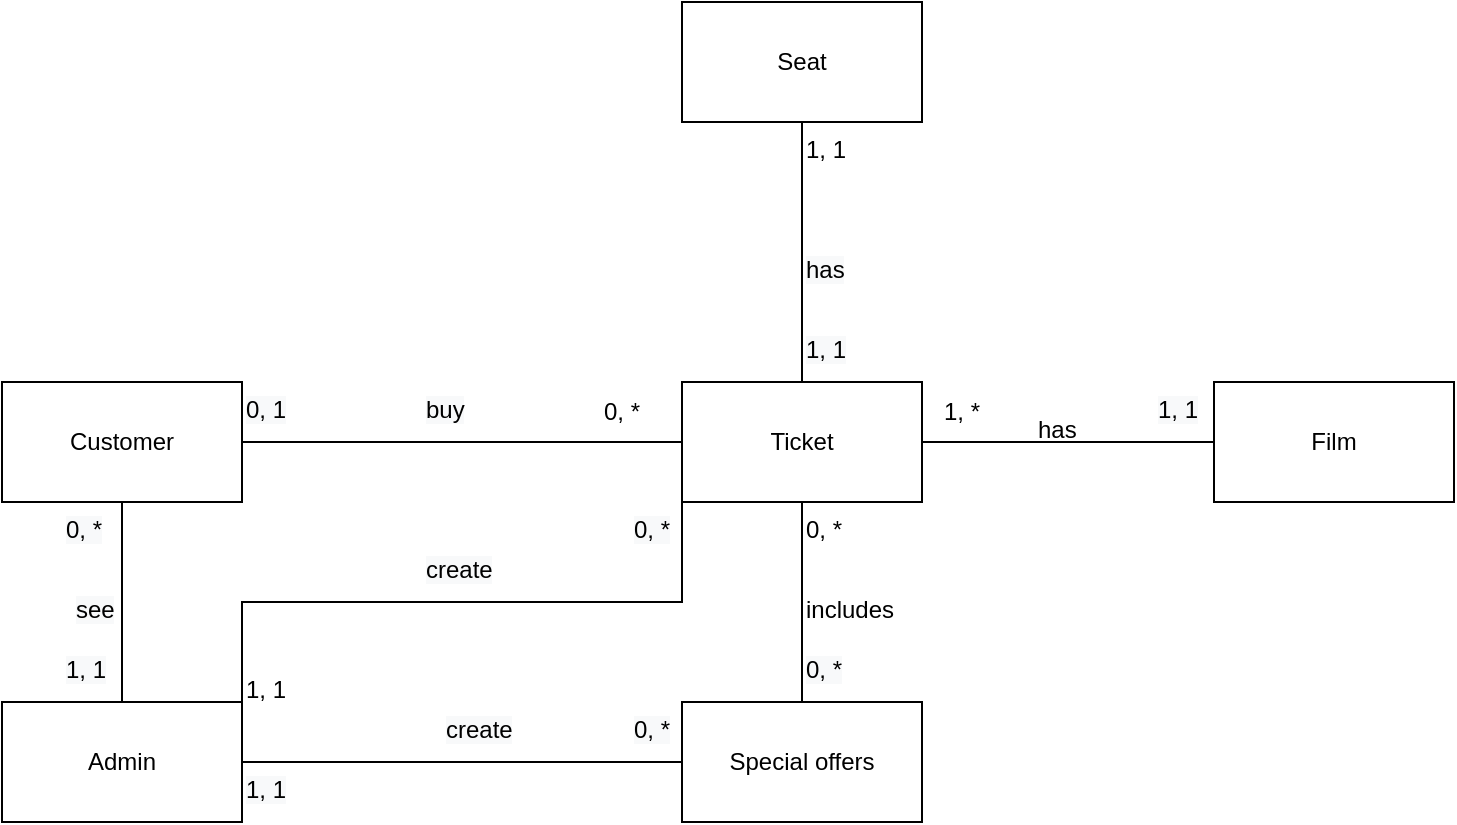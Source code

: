 <mxfile version="16.5.1" type="device"><diagram id="bgZSmUxnMv3xTf4iCcyl" name="Seite-1"><mxGraphModel dx="1038" dy="641" grid="1" gridSize="10" guides="1" tooltips="1" connect="1" arrows="1" fold="1" page="1" pageScale="1" pageWidth="827" pageHeight="1169" math="0" shadow="0"><root><mxCell id="0"/><mxCell id="1" parent="0"/><mxCell id="ZSrKk3e1BJgpxCZ2Pu-t-5" style="edgeStyle=orthogonalEdgeStyle;rounded=0;orthogonalLoop=1;jettySize=auto;html=1;exitX=1;exitY=0.5;exitDx=0;exitDy=0;entryX=0;entryY=0.5;entryDx=0;entryDy=0;endArrow=none;endFill=0;" edge="1" parent="1" source="ZSrKk3e1BJgpxCZ2Pu-t-1" target="ZSrKk3e1BJgpxCZ2Pu-t-2"><mxGeometry relative="1" as="geometry"/></mxCell><mxCell id="ZSrKk3e1BJgpxCZ2Pu-t-1" value="Customer" style="rounded=0;whiteSpace=wrap;html=1;" vertex="1" parent="1"><mxGeometry x="84" y="200" width="120" height="60" as="geometry"/></mxCell><mxCell id="ZSrKk3e1BJgpxCZ2Pu-t-6" style="edgeStyle=orthogonalEdgeStyle;rounded=0;orthogonalLoop=1;jettySize=auto;html=1;exitX=0.5;exitY=1;exitDx=0;exitDy=0;entryX=0.5;entryY=0;entryDx=0;entryDy=0;endArrow=none;endFill=0;" edge="1" parent="1" source="ZSrKk3e1BJgpxCZ2Pu-t-2" target="ZSrKk3e1BJgpxCZ2Pu-t-4"><mxGeometry relative="1" as="geometry"/></mxCell><mxCell id="ZSrKk3e1BJgpxCZ2Pu-t-2" value="Ticket" style="rounded=0;whiteSpace=wrap;html=1;" vertex="1" parent="1"><mxGeometry x="424" y="200" width="120" height="60" as="geometry"/></mxCell><mxCell id="ZSrKk3e1BJgpxCZ2Pu-t-7" style="edgeStyle=orthogonalEdgeStyle;rounded=0;orthogonalLoop=1;jettySize=auto;html=1;exitX=0.5;exitY=0;exitDx=0;exitDy=0;entryX=0.5;entryY=1;entryDx=0;entryDy=0;endArrow=none;endFill=0;" edge="1" parent="1" source="ZSrKk3e1BJgpxCZ2Pu-t-3" target="ZSrKk3e1BJgpxCZ2Pu-t-1"><mxGeometry relative="1" as="geometry"/></mxCell><mxCell id="ZSrKk3e1BJgpxCZ2Pu-t-8" style="edgeStyle=orthogonalEdgeStyle;rounded=0;orthogonalLoop=1;jettySize=auto;html=1;exitX=1;exitY=0;exitDx=0;exitDy=0;entryX=0;entryY=1;entryDx=0;entryDy=0;endArrow=none;endFill=0;" edge="1" parent="1" source="ZSrKk3e1BJgpxCZ2Pu-t-3" target="ZSrKk3e1BJgpxCZ2Pu-t-2"><mxGeometry relative="1" as="geometry"/></mxCell><mxCell id="ZSrKk3e1BJgpxCZ2Pu-t-9" style="edgeStyle=orthogonalEdgeStyle;rounded=0;orthogonalLoop=1;jettySize=auto;html=1;exitX=1;exitY=0.5;exitDx=0;exitDy=0;entryX=0;entryY=0.5;entryDx=0;entryDy=0;endArrow=none;endFill=0;" edge="1" parent="1" source="ZSrKk3e1BJgpxCZ2Pu-t-3" target="ZSrKk3e1BJgpxCZ2Pu-t-4"><mxGeometry relative="1" as="geometry"/></mxCell><mxCell id="ZSrKk3e1BJgpxCZ2Pu-t-3" value="Admin" style="rounded=0;whiteSpace=wrap;html=1;" vertex="1" parent="1"><mxGeometry x="84" y="360" width="120" height="60" as="geometry"/></mxCell><mxCell id="ZSrKk3e1BJgpxCZ2Pu-t-4" value="Special offers" style="rounded=0;whiteSpace=wrap;html=1;" vertex="1" parent="1"><mxGeometry x="424" y="360" width="120" height="60" as="geometry"/></mxCell><mxCell id="ZSrKk3e1BJgpxCZ2Pu-t-10" value="0, *" style="text;html=1;strokeColor=none;fillColor=none;align=center;verticalAlign=middle;whiteSpace=wrap;rounded=0;" vertex="1" parent="1"><mxGeometry x="364" y="200" width="60" height="30" as="geometry"/></mxCell><mxCell id="ZSrKk3e1BJgpxCZ2Pu-t-11" value="&lt;span style=&quot;color: rgb(0 , 0 , 0) ; font-family: &amp;#34;helvetica&amp;#34; ; font-size: 12px ; font-style: normal ; font-weight: 400 ; letter-spacing: normal ; text-align: center ; text-indent: 0px ; text-transform: none ; word-spacing: 0px ; background-color: rgb(248 , 249 , 250) ; display: inline ; float: none&quot;&gt;0, 1&lt;/span&gt;" style="text;whiteSpace=wrap;html=1;" vertex="1" parent="1"><mxGeometry x="204" y="200" width="40" height="30" as="geometry"/></mxCell><mxCell id="ZSrKk3e1BJgpxCZ2Pu-t-12" value="&lt;span style=&quot;color: rgb(0, 0, 0); font-family: helvetica; font-size: 12px; font-style: normal; font-weight: 400; letter-spacing: normal; text-align: center; text-indent: 0px; text-transform: none; word-spacing: 0px; background-color: rgb(248, 249, 250); display: inline; float: none;&quot;&gt;0, *&lt;/span&gt;" style="text;whiteSpace=wrap;html=1;" vertex="1" parent="1"><mxGeometry x="484" y="330" width="40" height="30" as="geometry"/></mxCell><mxCell id="ZSrKk3e1BJgpxCZ2Pu-t-13" value="&lt;div style=&quot;text-align: center&quot;&gt;&lt;span&gt;&lt;font face=&quot;helvetica&quot;&gt;0, *&lt;/font&gt;&lt;/span&gt;&lt;/div&gt;" style="text;whiteSpace=wrap;html=1;" vertex="1" parent="1"><mxGeometry x="484" y="260" width="40" height="30" as="geometry"/></mxCell><mxCell id="ZSrKk3e1BJgpxCZ2Pu-t-14" value="&lt;span style=&quot;color: rgb(0, 0, 0); font-family: helvetica; font-size: 12px; font-style: normal; font-weight: 400; letter-spacing: normal; text-align: center; text-indent: 0px; text-transform: none; word-spacing: 0px; background-color: rgb(248, 249, 250); display: inline; float: none;&quot;&gt;0, *&lt;/span&gt;" style="text;whiteSpace=wrap;html=1;" vertex="1" parent="1"><mxGeometry x="398" y="260" width="40" height="30" as="geometry"/></mxCell><mxCell id="ZSrKk3e1BJgpxCZ2Pu-t-15" value="&lt;span style=&quot;font-family: &amp;#34;helvetica&amp;#34; ; text-align: center&quot;&gt;1, 1&lt;/span&gt;" style="text;whiteSpace=wrap;html=1;" vertex="1" parent="1"><mxGeometry x="204" y="340" width="40" height="30" as="geometry"/></mxCell><mxCell id="ZSrKk3e1BJgpxCZ2Pu-t-16" value="&lt;span style=&quot;color: rgb(0, 0, 0); font-family: helvetica; font-size: 12px; font-style: normal; font-weight: 400; letter-spacing: normal; text-align: center; text-indent: 0px; text-transform: none; word-spacing: 0px; background-color: rgb(248, 249, 250); display: inline; float: none;&quot;&gt;1, 1&lt;/span&gt;" style="text;whiteSpace=wrap;html=1;" vertex="1" parent="1"><mxGeometry x="204" y="390" width="50" height="30" as="geometry"/></mxCell><mxCell id="ZSrKk3e1BJgpxCZ2Pu-t-17" value="&lt;span style=&quot;color: rgb(0, 0, 0); font-family: helvetica; font-size: 12px; font-style: normal; font-weight: 400; letter-spacing: normal; text-align: center; text-indent: 0px; text-transform: none; word-spacing: 0px; background-color: rgb(248, 249, 250); display: inline; float: none;&quot;&gt;1, 1&lt;/span&gt;" style="text;whiteSpace=wrap;html=1;" vertex="1" parent="1"><mxGeometry x="114" y="330" width="50" height="30" as="geometry"/></mxCell><mxCell id="ZSrKk3e1BJgpxCZ2Pu-t-18" value="&lt;span style=&quot;color: rgb(0, 0, 0); font-family: helvetica; font-size: 12px; font-style: normal; font-weight: 400; letter-spacing: normal; text-align: center; text-indent: 0px; text-transform: none; word-spacing: 0px; background-color: rgb(248, 249, 250); display: inline; float: none;&quot;&gt;0, *&lt;/span&gt;" style="text;whiteSpace=wrap;html=1;" vertex="1" parent="1"><mxGeometry x="114" y="260" width="40" height="30" as="geometry"/></mxCell><mxCell id="ZSrKk3e1BJgpxCZ2Pu-t-19" value="&lt;span style=&quot;color: rgb(0, 0, 0); font-family: helvetica; font-size: 12px; font-style: normal; font-weight: 400; letter-spacing: normal; text-align: center; text-indent: 0px; text-transform: none; word-spacing: 0px; background-color: rgb(248, 249, 250); display: inline; float: none;&quot;&gt;0, *&lt;/span&gt;" style="text;whiteSpace=wrap;html=1;" vertex="1" parent="1"><mxGeometry x="398" y="360" width="40" height="30" as="geometry"/></mxCell><mxCell id="ZSrKk3e1BJgpxCZ2Pu-t-20" value="&lt;span style=&quot;color: rgb(0 , 0 , 0) ; font-family: &amp;#34;helvetica&amp;#34; ; font-size: 12px ; font-style: normal ; font-weight: 400 ; letter-spacing: normal ; text-align: center ; text-indent: 0px ; text-transform: none ; word-spacing: 0px ; background-color: rgb(248 , 249 , 250) ; display: inline ; float: none&quot;&gt;buy&lt;/span&gt;" style="text;whiteSpace=wrap;html=1;" vertex="1" parent="1"><mxGeometry x="294" y="200" width="40" height="30" as="geometry"/></mxCell><mxCell id="ZSrKk3e1BJgpxCZ2Pu-t-21" value="&lt;span style=&quot;color: rgb(0 , 0 , 0) ; font-family: &amp;#34;helvetica&amp;#34; ; font-size: 12px ; font-style: normal ; font-weight: 400 ; letter-spacing: normal ; text-align: center ; text-indent: 0px ; text-transform: none ; word-spacing: 0px ; background-color: rgb(248 , 249 , 250) ; display: inline ; float: none&quot;&gt;create&lt;/span&gt;" style="text;whiteSpace=wrap;html=1;" vertex="1" parent="1"><mxGeometry x="294" y="280" width="40" height="30" as="geometry"/></mxCell><mxCell id="ZSrKk3e1BJgpxCZ2Pu-t-22" value="&lt;span style=&quot;color: rgb(0 , 0 , 0) ; font-family: &amp;#34;helvetica&amp;#34; ; font-size: 12px ; font-style: normal ; font-weight: 400 ; letter-spacing: normal ; text-align: center ; text-indent: 0px ; text-transform: none ; word-spacing: 0px ; background-color: rgb(248 , 249 , 250) ; display: inline ; float: none&quot;&gt;create&lt;/span&gt;" style="text;whiteSpace=wrap;html=1;" vertex="1" parent="1"><mxGeometry x="304" y="360" width="40" height="30" as="geometry"/></mxCell><mxCell id="ZSrKk3e1BJgpxCZ2Pu-t-23" value="&lt;span style=&quot;color: rgb(0 , 0 , 0) ; font-family: &amp;#34;helvetica&amp;#34; ; font-size: 12px ; font-style: normal ; font-weight: 400 ; letter-spacing: normal ; text-align: center ; text-indent: 0px ; text-transform: none ; word-spacing: 0px ; background-color: rgb(248 , 249 , 250) ; display: inline ; float: none&quot;&gt;see&lt;/span&gt;" style="text;whiteSpace=wrap;html=1;" vertex="1" parent="1"><mxGeometry x="119" y="300" width="40" height="30" as="geometry"/></mxCell><mxCell id="ZSrKk3e1BJgpxCZ2Pu-t-24" value="&lt;span style=&quot;font-family: &amp;#34;helvetica&amp;#34; ; text-align: center&quot;&gt;includes&lt;/span&gt;" style="text;whiteSpace=wrap;html=1;" vertex="1" parent="1"><mxGeometry x="484" y="300" width="40" height="30" as="geometry"/></mxCell><mxCell id="ZSrKk3e1BJgpxCZ2Pu-t-25" value="Film" style="rounded=0;whiteSpace=wrap;html=1;" vertex="1" parent="1"><mxGeometry x="690" y="200" width="120" height="60" as="geometry"/></mxCell><mxCell id="ZSrKk3e1BJgpxCZ2Pu-t-26" value="Seat" style="rounded=0;whiteSpace=wrap;html=1;" vertex="1" parent="1"><mxGeometry x="424" y="10" width="120" height="60" as="geometry"/></mxCell><mxCell id="ZSrKk3e1BJgpxCZ2Pu-t-27" value="" style="endArrow=none;html=1;rounded=0;entryX=0.5;entryY=1;entryDx=0;entryDy=0;exitX=0.5;exitY=0;exitDx=0;exitDy=0;" edge="1" parent="1" source="ZSrKk3e1BJgpxCZ2Pu-t-2" target="ZSrKk3e1BJgpxCZ2Pu-t-26"><mxGeometry width="50" height="50" relative="1" as="geometry"><mxPoint x="394" y="260" as="sourcePoint"/><mxPoint x="444" y="210" as="targetPoint"/></mxGeometry></mxCell><mxCell id="ZSrKk3e1BJgpxCZ2Pu-t-28" value="" style="endArrow=none;html=1;rounded=0;entryX=0;entryY=0.5;entryDx=0;entryDy=0;exitX=1;exitY=0.5;exitDx=0;exitDy=0;" edge="1" parent="1" source="ZSrKk3e1BJgpxCZ2Pu-t-2" target="ZSrKk3e1BJgpxCZ2Pu-t-25"><mxGeometry width="50" height="50" relative="1" as="geometry"><mxPoint x="494" y="210" as="sourcePoint"/><mxPoint x="494" y="140" as="targetPoint"/></mxGeometry></mxCell><mxCell id="ZSrKk3e1BJgpxCZ2Pu-t-29" value="&lt;span style=&quot;color: rgb(0 , 0 , 0) ; font-family: &amp;#34;helvetica&amp;#34; ; font-size: 12px ; font-style: normal ; font-weight: 400 ; letter-spacing: normal ; text-align: center ; text-indent: 0px ; text-transform: none ; word-spacing: 0px ; background-color: rgb(248 , 249 , 250) ; display: inline ; float: none&quot;&gt;has&lt;/span&gt;" style="text;whiteSpace=wrap;html=1;" vertex="1" parent="1"><mxGeometry x="484" y="130" width="70" height="30" as="geometry"/></mxCell><mxCell id="ZSrKk3e1BJgpxCZ2Pu-t-30" value="&lt;span style=&quot;font-family: &amp;#34;helvetica&amp;#34; ; text-align: center&quot;&gt;has&lt;/span&gt;" style="text;whiteSpace=wrap;html=1;" vertex="1" parent="1"><mxGeometry x="600" y="210" width="40" height="30" as="geometry"/></mxCell><mxCell id="ZSrKk3e1BJgpxCZ2Pu-t-31" value="&lt;span style=&quot;font-family: &amp;#34;helvetica&amp;#34; ; text-align: center&quot;&gt;1, 1&lt;/span&gt;" style="text;whiteSpace=wrap;html=1;" vertex="1" parent="1"><mxGeometry x="484" y="70" width="50" height="30" as="geometry"/></mxCell><mxCell id="ZSrKk3e1BJgpxCZ2Pu-t-32" value="&lt;span style=&quot;color: rgb(0, 0, 0); font-family: helvetica; font-size: 12px; font-style: normal; font-weight: 400; letter-spacing: normal; text-align: center; text-indent: 0px; text-transform: none; word-spacing: 0px; background-color: rgb(248, 249, 250); display: inline; float: none;&quot;&gt;1, 1&lt;/span&gt;" style="text;whiteSpace=wrap;html=1;" vertex="1" parent="1"><mxGeometry x="660" y="200" width="50" height="30" as="geometry"/></mxCell><mxCell id="ZSrKk3e1BJgpxCZ2Pu-t-33" value="1, *" style="text;html=1;strokeColor=none;fillColor=none;align=center;verticalAlign=middle;whiteSpace=wrap;rounded=0;" vertex="1" parent="1"><mxGeometry x="534" y="200" width="60" height="30" as="geometry"/></mxCell><mxCell id="ZSrKk3e1BJgpxCZ2Pu-t-34" value="&lt;span style=&quot;color: rgb(0, 0, 0); font-family: helvetica; font-size: 12px; font-style: normal; font-weight: 400; letter-spacing: normal; text-align: center; text-indent: 0px; text-transform: none; word-spacing: 0px; background-color: rgb(248, 249, 250); display: inline; float: none;&quot;&gt;1, 1&lt;/span&gt;" style="text;whiteSpace=wrap;html=1;" vertex="1" parent="1"><mxGeometry x="484" y="170" width="50" height="30" as="geometry"/></mxCell></root></mxGraphModel></diagram></mxfile>
